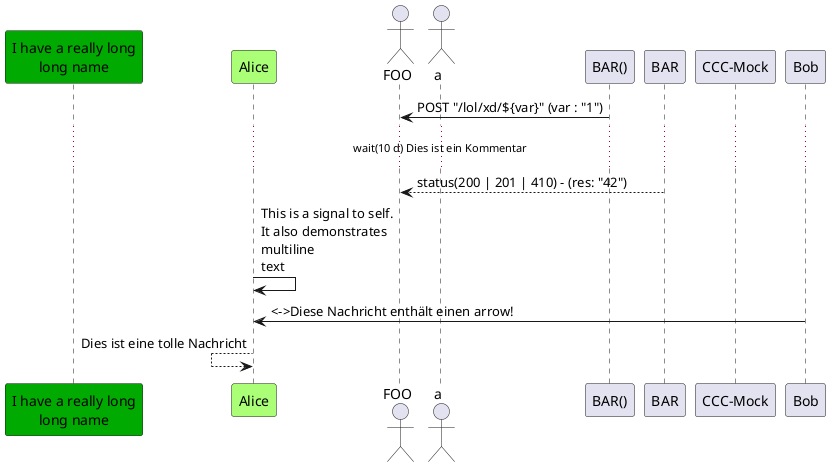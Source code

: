 @startuml

participant "I have a really long\nlong name" as L #00aa00
participant "Alice" #aF7
actor FOO
actor a

FOO <- "BAR()": POST "/lol/xd/${var}" (var : "1")
... wait(10 d) Dies ist ein Kommentar ...
BAR --> FOO : status(200 | 201 | 410) - (res: "42")
participant "CCC-Mock"

Alice -> Alice: This is a signal to self.\nIt also demonstrates\nmultiline \ntext
Bob->Alice : <->Diese Nachricht enthält einen arrow!
Alice<--Alice : Dies ist eine tolle Nachricht

@enduml